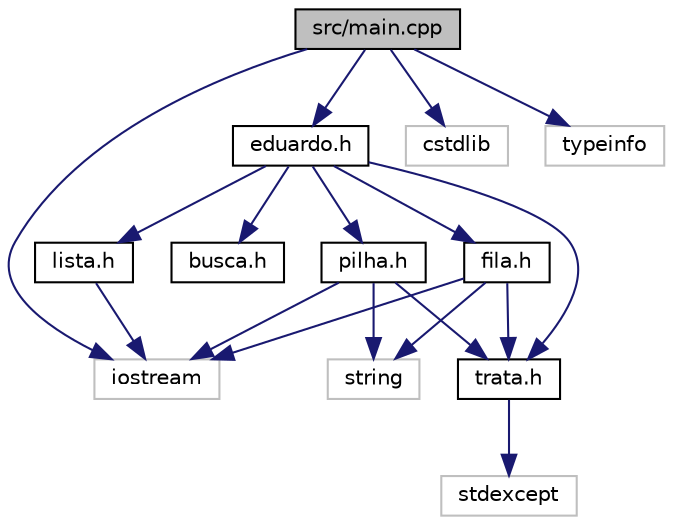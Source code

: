 digraph "src/main.cpp"
{
  edge [fontname="Helvetica",fontsize="10",labelfontname="Helvetica",labelfontsize="10"];
  node [fontname="Helvetica",fontsize="10",shape=record];
  Node1 [label="src/main.cpp",height=0.2,width=0.4,color="black", fillcolor="grey75", style="filled" fontcolor="black"];
  Node1 -> Node2 [color="midnightblue",fontsize="10",style="solid",fontname="Helvetica"];
  Node2 [label="iostream",height=0.2,width=0.4,color="grey75", fillcolor="white", style="filled"];
  Node1 -> Node3 [color="midnightblue",fontsize="10",style="solid",fontname="Helvetica"];
  Node3 [label="cstdlib",height=0.2,width=0.4,color="grey75", fillcolor="white", style="filled"];
  Node1 -> Node4 [color="midnightblue",fontsize="10",style="solid",fontname="Helvetica"];
  Node4 [label="typeinfo",height=0.2,width=0.4,color="grey75", fillcolor="white", style="filled"];
  Node1 -> Node5 [color="midnightblue",fontsize="10",style="solid",fontname="Helvetica"];
  Node5 [label="eduardo.h",height=0.2,width=0.4,color="black", fillcolor="white", style="filled",URL="$eduardo_8h_source.html"];
  Node5 -> Node6 [color="midnightblue",fontsize="10",style="solid",fontname="Helvetica"];
  Node6 [label="pilha.h",height=0.2,width=0.4,color="black", fillcolor="white", style="filled",URL="$pilha_8h.html",tooltip="Cabecalho da classe Pilha. "];
  Node6 -> Node2 [color="midnightblue",fontsize="10",style="solid",fontname="Helvetica"];
  Node6 -> Node7 [color="midnightblue",fontsize="10",style="solid",fontname="Helvetica"];
  Node7 [label="string",height=0.2,width=0.4,color="grey75", fillcolor="white", style="filled"];
  Node6 -> Node8 [color="midnightblue",fontsize="10",style="solid",fontname="Helvetica"];
  Node8 [label="trata.h",height=0.2,width=0.4,color="black", fillcolor="white", style="filled",URL="$trata_8h_source.html"];
  Node8 -> Node9 [color="midnightblue",fontsize="10",style="solid",fontname="Helvetica"];
  Node9 [label="stdexcept",height=0.2,width=0.4,color="grey75", fillcolor="white", style="filled"];
  Node5 -> Node10 [color="midnightblue",fontsize="10",style="solid",fontname="Helvetica"];
  Node10 [label="fila.h",height=0.2,width=0.4,color="black", fillcolor="white", style="filled",URL="$fila_8h_source.html"];
  Node10 -> Node2 [color="midnightblue",fontsize="10",style="solid",fontname="Helvetica"];
  Node10 -> Node7 [color="midnightblue",fontsize="10",style="solid",fontname="Helvetica"];
  Node10 -> Node8 [color="midnightblue",fontsize="10",style="solid",fontname="Helvetica"];
  Node5 -> Node11 [color="midnightblue",fontsize="10",style="solid",fontname="Helvetica"];
  Node11 [label="lista.h",height=0.2,width=0.4,color="black", fillcolor="white", style="filled",URL="$lista_8h.html",tooltip="Cabecalho da classe Lista. "];
  Node11 -> Node2 [color="midnightblue",fontsize="10",style="solid",fontname="Helvetica"];
  Node5 -> Node12 [color="midnightblue",fontsize="10",style="solid",fontname="Helvetica"];
  Node12 [label="busca.h",height=0.2,width=0.4,color="black", fillcolor="white", style="filled",URL="$busca_8h.html",tooltip="arquivo com as definicoes e implementacoes das buscas "];
  Node5 -> Node8 [color="midnightblue",fontsize="10",style="solid",fontname="Helvetica"];
}
